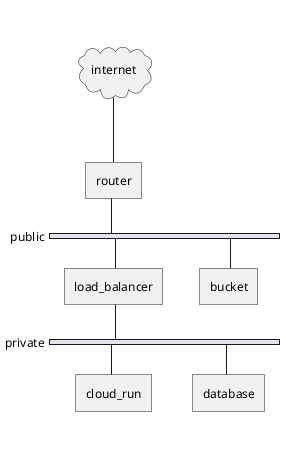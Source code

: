 @startuml
nwdiag {
    internet [ shape = cloud ]
    router
    internet -- router

    network public {
        router;
        load_balancer;
        bucket;
    }

    network private {
        load_balancer;  
        cloud_run;      
        database;
    }
}
@enduml